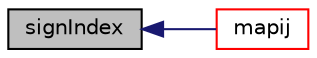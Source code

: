 digraph "signIndex"
{
  bgcolor="transparent";
  edge [fontname="Helvetica",fontsize="10",labelfontname="Helvetica",labelfontsize="10"];
  node [fontname="Helvetica",fontsize="10",shape=record];
  rankdir="LR";
  Node10772 [label="signIndex",height=0.2,width=0.4,color="black", fillcolor="grey75", style="filled", fontcolor="black"];
  Node10772 -> Node10773 [dir="back",color="midnightblue",fontsize="10",style="solid",fontname="Helvetica"];
  Node10773 [label="mapij",height=0.2,width=0.4,color="red",URL="$a21851.html#a16a0cd34814e145253a9f5c58953752f"];
}
